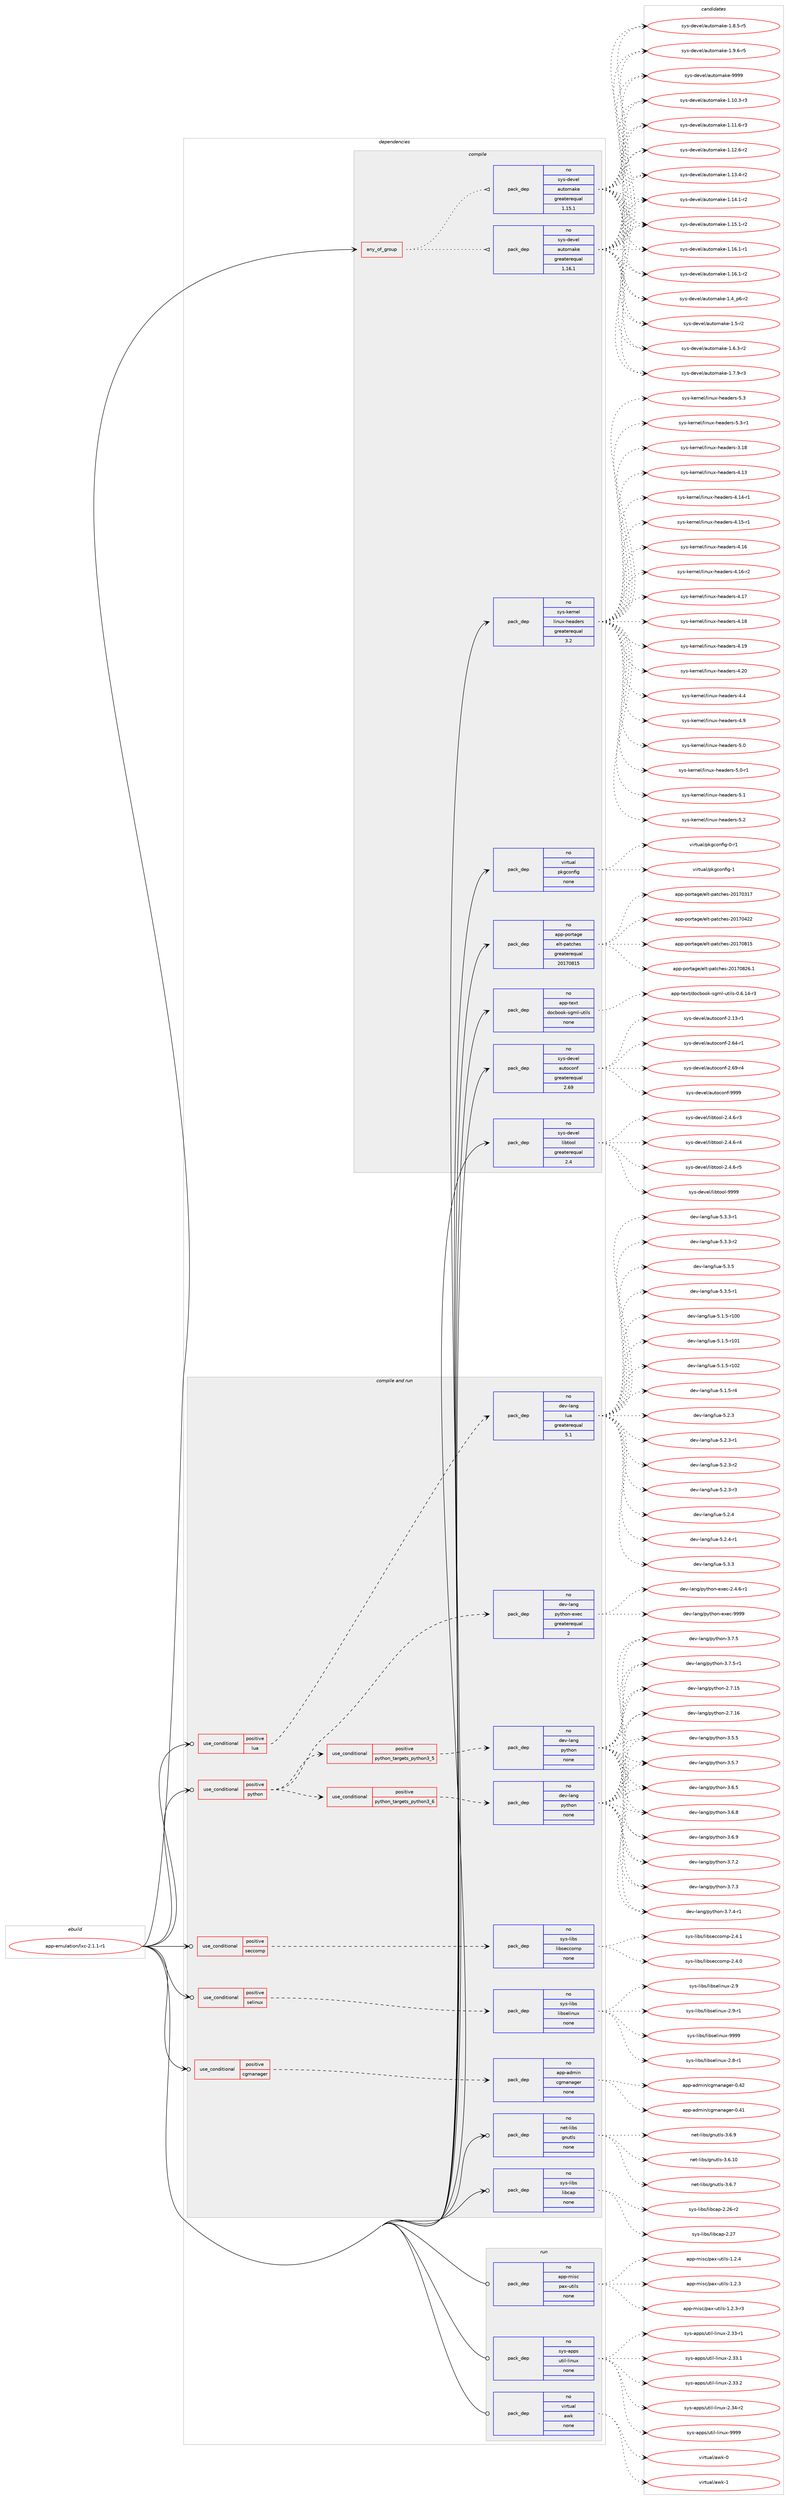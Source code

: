 digraph prolog {

# *************
# Graph options
# *************

newrank=true;
concentrate=true;
compound=true;
graph [rankdir=LR,fontname=Helvetica,fontsize=10,ranksep=1.5];#, ranksep=2.5, nodesep=0.2];
edge  [arrowhead=vee];
node  [fontname=Helvetica,fontsize=10];

# **********
# The ebuild
# **********

subgraph cluster_leftcol {
color=gray;
rank=same;
label=<<i>ebuild</i>>;
id [label="app-emulation/lxc-2.1.1-r1", color=red, width=4, href="../app-emulation/lxc-2.1.1-r1.svg"];
}

# ****************
# The dependencies
# ****************

subgraph cluster_midcol {
color=gray;
label=<<i>dependencies</i>>;
subgraph cluster_compile {
fillcolor="#eeeeee";
style=filled;
label=<<i>compile</i>>;
subgraph any8518 {
dependency487082 [label=<<TABLE BORDER="0" CELLBORDER="1" CELLSPACING="0" CELLPADDING="4"><TR><TD CELLPADDING="10">any_of_group</TD></TR></TABLE>>, shape=none, color=red];subgraph pack362340 {
dependency487083 [label=<<TABLE BORDER="0" CELLBORDER="1" CELLSPACING="0" CELLPADDING="4" WIDTH="220"><TR><TD ROWSPAN="6" CELLPADDING="30">pack_dep</TD></TR><TR><TD WIDTH="110">no</TD></TR><TR><TD>sys-devel</TD></TR><TR><TD>automake</TD></TR><TR><TD>greaterequal</TD></TR><TR><TD>1.16.1</TD></TR></TABLE>>, shape=none, color=blue];
}
dependency487082:e -> dependency487083:w [weight=20,style="dotted",arrowhead="oinv"];
subgraph pack362341 {
dependency487084 [label=<<TABLE BORDER="0" CELLBORDER="1" CELLSPACING="0" CELLPADDING="4" WIDTH="220"><TR><TD ROWSPAN="6" CELLPADDING="30">pack_dep</TD></TR><TR><TD WIDTH="110">no</TD></TR><TR><TD>sys-devel</TD></TR><TR><TD>automake</TD></TR><TR><TD>greaterequal</TD></TR><TR><TD>1.15.1</TD></TR></TABLE>>, shape=none, color=blue];
}
dependency487082:e -> dependency487084:w [weight=20,style="dotted",arrowhead="oinv"];
}
id:e -> dependency487082:w [weight=20,style="solid",arrowhead="vee"];
subgraph pack362342 {
dependency487085 [label=<<TABLE BORDER="0" CELLBORDER="1" CELLSPACING="0" CELLPADDING="4" WIDTH="220"><TR><TD ROWSPAN="6" CELLPADDING="30">pack_dep</TD></TR><TR><TD WIDTH="110">no</TD></TR><TR><TD>app-portage</TD></TR><TR><TD>elt-patches</TD></TR><TR><TD>greaterequal</TD></TR><TR><TD>20170815</TD></TR></TABLE>>, shape=none, color=blue];
}
id:e -> dependency487085:w [weight=20,style="solid",arrowhead="vee"];
subgraph pack362343 {
dependency487086 [label=<<TABLE BORDER="0" CELLBORDER="1" CELLSPACING="0" CELLPADDING="4" WIDTH="220"><TR><TD ROWSPAN="6" CELLPADDING="30">pack_dep</TD></TR><TR><TD WIDTH="110">no</TD></TR><TR><TD>app-text</TD></TR><TR><TD>docbook-sgml-utils</TD></TR><TR><TD>none</TD></TR><TR><TD></TD></TR></TABLE>>, shape=none, color=blue];
}
id:e -> dependency487086:w [weight=20,style="solid",arrowhead="vee"];
subgraph pack362344 {
dependency487087 [label=<<TABLE BORDER="0" CELLBORDER="1" CELLSPACING="0" CELLPADDING="4" WIDTH="220"><TR><TD ROWSPAN="6" CELLPADDING="30">pack_dep</TD></TR><TR><TD WIDTH="110">no</TD></TR><TR><TD>sys-devel</TD></TR><TR><TD>autoconf</TD></TR><TR><TD>greaterequal</TD></TR><TR><TD>2.69</TD></TR></TABLE>>, shape=none, color=blue];
}
id:e -> dependency487087:w [weight=20,style="solid",arrowhead="vee"];
subgraph pack362345 {
dependency487088 [label=<<TABLE BORDER="0" CELLBORDER="1" CELLSPACING="0" CELLPADDING="4" WIDTH="220"><TR><TD ROWSPAN="6" CELLPADDING="30">pack_dep</TD></TR><TR><TD WIDTH="110">no</TD></TR><TR><TD>sys-devel</TD></TR><TR><TD>libtool</TD></TR><TR><TD>greaterequal</TD></TR><TR><TD>2.4</TD></TR></TABLE>>, shape=none, color=blue];
}
id:e -> dependency487088:w [weight=20,style="solid",arrowhead="vee"];
subgraph pack362346 {
dependency487089 [label=<<TABLE BORDER="0" CELLBORDER="1" CELLSPACING="0" CELLPADDING="4" WIDTH="220"><TR><TD ROWSPAN="6" CELLPADDING="30">pack_dep</TD></TR><TR><TD WIDTH="110">no</TD></TR><TR><TD>sys-kernel</TD></TR><TR><TD>linux-headers</TD></TR><TR><TD>greaterequal</TD></TR><TR><TD>3.2</TD></TR></TABLE>>, shape=none, color=blue];
}
id:e -> dependency487089:w [weight=20,style="solid",arrowhead="vee"];
subgraph pack362347 {
dependency487090 [label=<<TABLE BORDER="0" CELLBORDER="1" CELLSPACING="0" CELLPADDING="4" WIDTH="220"><TR><TD ROWSPAN="6" CELLPADDING="30">pack_dep</TD></TR><TR><TD WIDTH="110">no</TD></TR><TR><TD>virtual</TD></TR><TR><TD>pkgconfig</TD></TR><TR><TD>none</TD></TR><TR><TD></TD></TR></TABLE>>, shape=none, color=blue];
}
id:e -> dependency487090:w [weight=20,style="solid",arrowhead="vee"];
}
subgraph cluster_compileandrun {
fillcolor="#eeeeee";
style=filled;
label=<<i>compile and run</i>>;
subgraph cond115916 {
dependency487091 [label=<<TABLE BORDER="0" CELLBORDER="1" CELLSPACING="0" CELLPADDING="4"><TR><TD ROWSPAN="3" CELLPADDING="10">use_conditional</TD></TR><TR><TD>positive</TD></TR><TR><TD>cgmanager</TD></TR></TABLE>>, shape=none, color=red];
subgraph pack362348 {
dependency487092 [label=<<TABLE BORDER="0" CELLBORDER="1" CELLSPACING="0" CELLPADDING="4" WIDTH="220"><TR><TD ROWSPAN="6" CELLPADDING="30">pack_dep</TD></TR><TR><TD WIDTH="110">no</TD></TR><TR><TD>app-admin</TD></TR><TR><TD>cgmanager</TD></TR><TR><TD>none</TD></TR><TR><TD></TD></TR></TABLE>>, shape=none, color=blue];
}
dependency487091:e -> dependency487092:w [weight=20,style="dashed",arrowhead="vee"];
}
id:e -> dependency487091:w [weight=20,style="solid",arrowhead="odotvee"];
subgraph cond115917 {
dependency487093 [label=<<TABLE BORDER="0" CELLBORDER="1" CELLSPACING="0" CELLPADDING="4"><TR><TD ROWSPAN="3" CELLPADDING="10">use_conditional</TD></TR><TR><TD>positive</TD></TR><TR><TD>lua</TD></TR></TABLE>>, shape=none, color=red];
subgraph pack362349 {
dependency487094 [label=<<TABLE BORDER="0" CELLBORDER="1" CELLSPACING="0" CELLPADDING="4" WIDTH="220"><TR><TD ROWSPAN="6" CELLPADDING="30">pack_dep</TD></TR><TR><TD WIDTH="110">no</TD></TR><TR><TD>dev-lang</TD></TR><TR><TD>lua</TD></TR><TR><TD>greaterequal</TD></TR><TR><TD>5.1</TD></TR></TABLE>>, shape=none, color=blue];
}
dependency487093:e -> dependency487094:w [weight=20,style="dashed",arrowhead="vee"];
}
id:e -> dependency487093:w [weight=20,style="solid",arrowhead="odotvee"];
subgraph cond115918 {
dependency487095 [label=<<TABLE BORDER="0" CELLBORDER="1" CELLSPACING="0" CELLPADDING="4"><TR><TD ROWSPAN="3" CELLPADDING="10">use_conditional</TD></TR><TR><TD>positive</TD></TR><TR><TD>python</TD></TR></TABLE>>, shape=none, color=red];
subgraph cond115919 {
dependency487096 [label=<<TABLE BORDER="0" CELLBORDER="1" CELLSPACING="0" CELLPADDING="4"><TR><TD ROWSPAN="3" CELLPADDING="10">use_conditional</TD></TR><TR><TD>positive</TD></TR><TR><TD>python_targets_python3_5</TD></TR></TABLE>>, shape=none, color=red];
subgraph pack362350 {
dependency487097 [label=<<TABLE BORDER="0" CELLBORDER="1" CELLSPACING="0" CELLPADDING="4" WIDTH="220"><TR><TD ROWSPAN="6" CELLPADDING="30">pack_dep</TD></TR><TR><TD WIDTH="110">no</TD></TR><TR><TD>dev-lang</TD></TR><TR><TD>python</TD></TR><TR><TD>none</TD></TR><TR><TD></TD></TR></TABLE>>, shape=none, color=blue];
}
dependency487096:e -> dependency487097:w [weight=20,style="dashed",arrowhead="vee"];
}
dependency487095:e -> dependency487096:w [weight=20,style="dashed",arrowhead="vee"];
subgraph cond115920 {
dependency487098 [label=<<TABLE BORDER="0" CELLBORDER="1" CELLSPACING="0" CELLPADDING="4"><TR><TD ROWSPAN="3" CELLPADDING="10">use_conditional</TD></TR><TR><TD>positive</TD></TR><TR><TD>python_targets_python3_6</TD></TR></TABLE>>, shape=none, color=red];
subgraph pack362351 {
dependency487099 [label=<<TABLE BORDER="0" CELLBORDER="1" CELLSPACING="0" CELLPADDING="4" WIDTH="220"><TR><TD ROWSPAN="6" CELLPADDING="30">pack_dep</TD></TR><TR><TD WIDTH="110">no</TD></TR><TR><TD>dev-lang</TD></TR><TR><TD>python</TD></TR><TR><TD>none</TD></TR><TR><TD></TD></TR></TABLE>>, shape=none, color=blue];
}
dependency487098:e -> dependency487099:w [weight=20,style="dashed",arrowhead="vee"];
}
dependency487095:e -> dependency487098:w [weight=20,style="dashed",arrowhead="vee"];
subgraph pack362352 {
dependency487100 [label=<<TABLE BORDER="0" CELLBORDER="1" CELLSPACING="0" CELLPADDING="4" WIDTH="220"><TR><TD ROWSPAN="6" CELLPADDING="30">pack_dep</TD></TR><TR><TD WIDTH="110">no</TD></TR><TR><TD>dev-lang</TD></TR><TR><TD>python-exec</TD></TR><TR><TD>greaterequal</TD></TR><TR><TD>2</TD></TR></TABLE>>, shape=none, color=blue];
}
dependency487095:e -> dependency487100:w [weight=20,style="dashed",arrowhead="vee"];
}
id:e -> dependency487095:w [weight=20,style="solid",arrowhead="odotvee"];
subgraph cond115921 {
dependency487101 [label=<<TABLE BORDER="0" CELLBORDER="1" CELLSPACING="0" CELLPADDING="4"><TR><TD ROWSPAN="3" CELLPADDING="10">use_conditional</TD></TR><TR><TD>positive</TD></TR><TR><TD>seccomp</TD></TR></TABLE>>, shape=none, color=red];
subgraph pack362353 {
dependency487102 [label=<<TABLE BORDER="0" CELLBORDER="1" CELLSPACING="0" CELLPADDING="4" WIDTH="220"><TR><TD ROWSPAN="6" CELLPADDING="30">pack_dep</TD></TR><TR><TD WIDTH="110">no</TD></TR><TR><TD>sys-libs</TD></TR><TR><TD>libseccomp</TD></TR><TR><TD>none</TD></TR><TR><TD></TD></TR></TABLE>>, shape=none, color=blue];
}
dependency487101:e -> dependency487102:w [weight=20,style="dashed",arrowhead="vee"];
}
id:e -> dependency487101:w [weight=20,style="solid",arrowhead="odotvee"];
subgraph cond115922 {
dependency487103 [label=<<TABLE BORDER="0" CELLBORDER="1" CELLSPACING="0" CELLPADDING="4"><TR><TD ROWSPAN="3" CELLPADDING="10">use_conditional</TD></TR><TR><TD>positive</TD></TR><TR><TD>selinux</TD></TR></TABLE>>, shape=none, color=red];
subgraph pack362354 {
dependency487104 [label=<<TABLE BORDER="0" CELLBORDER="1" CELLSPACING="0" CELLPADDING="4" WIDTH="220"><TR><TD ROWSPAN="6" CELLPADDING="30">pack_dep</TD></TR><TR><TD WIDTH="110">no</TD></TR><TR><TD>sys-libs</TD></TR><TR><TD>libselinux</TD></TR><TR><TD>none</TD></TR><TR><TD></TD></TR></TABLE>>, shape=none, color=blue];
}
dependency487103:e -> dependency487104:w [weight=20,style="dashed",arrowhead="vee"];
}
id:e -> dependency487103:w [weight=20,style="solid",arrowhead="odotvee"];
subgraph pack362355 {
dependency487105 [label=<<TABLE BORDER="0" CELLBORDER="1" CELLSPACING="0" CELLPADDING="4" WIDTH="220"><TR><TD ROWSPAN="6" CELLPADDING="30">pack_dep</TD></TR><TR><TD WIDTH="110">no</TD></TR><TR><TD>net-libs</TD></TR><TR><TD>gnutls</TD></TR><TR><TD>none</TD></TR><TR><TD></TD></TR></TABLE>>, shape=none, color=blue];
}
id:e -> dependency487105:w [weight=20,style="solid",arrowhead="odotvee"];
subgraph pack362356 {
dependency487106 [label=<<TABLE BORDER="0" CELLBORDER="1" CELLSPACING="0" CELLPADDING="4" WIDTH="220"><TR><TD ROWSPAN="6" CELLPADDING="30">pack_dep</TD></TR><TR><TD WIDTH="110">no</TD></TR><TR><TD>sys-libs</TD></TR><TR><TD>libcap</TD></TR><TR><TD>none</TD></TR><TR><TD></TD></TR></TABLE>>, shape=none, color=blue];
}
id:e -> dependency487106:w [weight=20,style="solid",arrowhead="odotvee"];
}
subgraph cluster_run {
fillcolor="#eeeeee";
style=filled;
label=<<i>run</i>>;
subgraph pack362357 {
dependency487107 [label=<<TABLE BORDER="0" CELLBORDER="1" CELLSPACING="0" CELLPADDING="4" WIDTH="220"><TR><TD ROWSPAN="6" CELLPADDING="30">pack_dep</TD></TR><TR><TD WIDTH="110">no</TD></TR><TR><TD>app-misc</TD></TR><TR><TD>pax-utils</TD></TR><TR><TD>none</TD></TR><TR><TD></TD></TR></TABLE>>, shape=none, color=blue];
}
id:e -> dependency487107:w [weight=20,style="solid",arrowhead="odot"];
subgraph pack362358 {
dependency487108 [label=<<TABLE BORDER="0" CELLBORDER="1" CELLSPACING="0" CELLPADDING="4" WIDTH="220"><TR><TD ROWSPAN="6" CELLPADDING="30">pack_dep</TD></TR><TR><TD WIDTH="110">no</TD></TR><TR><TD>sys-apps</TD></TR><TR><TD>util-linux</TD></TR><TR><TD>none</TD></TR><TR><TD></TD></TR></TABLE>>, shape=none, color=blue];
}
id:e -> dependency487108:w [weight=20,style="solid",arrowhead="odot"];
subgraph pack362359 {
dependency487109 [label=<<TABLE BORDER="0" CELLBORDER="1" CELLSPACING="0" CELLPADDING="4" WIDTH="220"><TR><TD ROWSPAN="6" CELLPADDING="30">pack_dep</TD></TR><TR><TD WIDTH="110">no</TD></TR><TR><TD>virtual</TD></TR><TR><TD>awk</TD></TR><TR><TD>none</TD></TR><TR><TD></TD></TR></TABLE>>, shape=none, color=blue];
}
id:e -> dependency487109:w [weight=20,style="solid",arrowhead="odot"];
}
}

# **************
# The candidates
# **************

subgraph cluster_choices {
rank=same;
color=gray;
label=<<i>candidates</i>>;

subgraph choice362340 {
color=black;
nodesep=1;
choice11512111545100101118101108479711711611110997107101454946494846514511451 [label="sys-devel/automake-1.10.3-r3", color=red, width=4,href="../sys-devel/automake-1.10.3-r3.svg"];
choice11512111545100101118101108479711711611110997107101454946494946544511451 [label="sys-devel/automake-1.11.6-r3", color=red, width=4,href="../sys-devel/automake-1.11.6-r3.svg"];
choice11512111545100101118101108479711711611110997107101454946495046544511450 [label="sys-devel/automake-1.12.6-r2", color=red, width=4,href="../sys-devel/automake-1.12.6-r2.svg"];
choice11512111545100101118101108479711711611110997107101454946495146524511450 [label="sys-devel/automake-1.13.4-r2", color=red, width=4,href="../sys-devel/automake-1.13.4-r2.svg"];
choice11512111545100101118101108479711711611110997107101454946495246494511450 [label="sys-devel/automake-1.14.1-r2", color=red, width=4,href="../sys-devel/automake-1.14.1-r2.svg"];
choice11512111545100101118101108479711711611110997107101454946495346494511450 [label="sys-devel/automake-1.15.1-r2", color=red, width=4,href="../sys-devel/automake-1.15.1-r2.svg"];
choice11512111545100101118101108479711711611110997107101454946495446494511449 [label="sys-devel/automake-1.16.1-r1", color=red, width=4,href="../sys-devel/automake-1.16.1-r1.svg"];
choice11512111545100101118101108479711711611110997107101454946495446494511450 [label="sys-devel/automake-1.16.1-r2", color=red, width=4,href="../sys-devel/automake-1.16.1-r2.svg"];
choice115121115451001011181011084797117116111109971071014549465295112544511450 [label="sys-devel/automake-1.4_p6-r2", color=red, width=4,href="../sys-devel/automake-1.4_p6-r2.svg"];
choice11512111545100101118101108479711711611110997107101454946534511450 [label="sys-devel/automake-1.5-r2", color=red, width=4,href="../sys-devel/automake-1.5-r2.svg"];
choice115121115451001011181011084797117116111109971071014549465446514511450 [label="sys-devel/automake-1.6.3-r2", color=red, width=4,href="../sys-devel/automake-1.6.3-r2.svg"];
choice115121115451001011181011084797117116111109971071014549465546574511451 [label="sys-devel/automake-1.7.9-r3", color=red, width=4,href="../sys-devel/automake-1.7.9-r3.svg"];
choice115121115451001011181011084797117116111109971071014549465646534511453 [label="sys-devel/automake-1.8.5-r5", color=red, width=4,href="../sys-devel/automake-1.8.5-r5.svg"];
choice115121115451001011181011084797117116111109971071014549465746544511453 [label="sys-devel/automake-1.9.6-r5", color=red, width=4,href="../sys-devel/automake-1.9.6-r5.svg"];
choice115121115451001011181011084797117116111109971071014557575757 [label="sys-devel/automake-9999", color=red, width=4,href="../sys-devel/automake-9999.svg"];
dependency487083:e -> choice11512111545100101118101108479711711611110997107101454946494846514511451:w [style=dotted,weight="100"];
dependency487083:e -> choice11512111545100101118101108479711711611110997107101454946494946544511451:w [style=dotted,weight="100"];
dependency487083:e -> choice11512111545100101118101108479711711611110997107101454946495046544511450:w [style=dotted,weight="100"];
dependency487083:e -> choice11512111545100101118101108479711711611110997107101454946495146524511450:w [style=dotted,weight="100"];
dependency487083:e -> choice11512111545100101118101108479711711611110997107101454946495246494511450:w [style=dotted,weight="100"];
dependency487083:e -> choice11512111545100101118101108479711711611110997107101454946495346494511450:w [style=dotted,weight="100"];
dependency487083:e -> choice11512111545100101118101108479711711611110997107101454946495446494511449:w [style=dotted,weight="100"];
dependency487083:e -> choice11512111545100101118101108479711711611110997107101454946495446494511450:w [style=dotted,weight="100"];
dependency487083:e -> choice115121115451001011181011084797117116111109971071014549465295112544511450:w [style=dotted,weight="100"];
dependency487083:e -> choice11512111545100101118101108479711711611110997107101454946534511450:w [style=dotted,weight="100"];
dependency487083:e -> choice115121115451001011181011084797117116111109971071014549465446514511450:w [style=dotted,weight="100"];
dependency487083:e -> choice115121115451001011181011084797117116111109971071014549465546574511451:w [style=dotted,weight="100"];
dependency487083:e -> choice115121115451001011181011084797117116111109971071014549465646534511453:w [style=dotted,weight="100"];
dependency487083:e -> choice115121115451001011181011084797117116111109971071014549465746544511453:w [style=dotted,weight="100"];
dependency487083:e -> choice115121115451001011181011084797117116111109971071014557575757:w [style=dotted,weight="100"];
}
subgraph choice362341 {
color=black;
nodesep=1;
choice11512111545100101118101108479711711611110997107101454946494846514511451 [label="sys-devel/automake-1.10.3-r3", color=red, width=4,href="../sys-devel/automake-1.10.3-r3.svg"];
choice11512111545100101118101108479711711611110997107101454946494946544511451 [label="sys-devel/automake-1.11.6-r3", color=red, width=4,href="../sys-devel/automake-1.11.6-r3.svg"];
choice11512111545100101118101108479711711611110997107101454946495046544511450 [label="sys-devel/automake-1.12.6-r2", color=red, width=4,href="../sys-devel/automake-1.12.6-r2.svg"];
choice11512111545100101118101108479711711611110997107101454946495146524511450 [label="sys-devel/automake-1.13.4-r2", color=red, width=4,href="../sys-devel/automake-1.13.4-r2.svg"];
choice11512111545100101118101108479711711611110997107101454946495246494511450 [label="sys-devel/automake-1.14.1-r2", color=red, width=4,href="../sys-devel/automake-1.14.1-r2.svg"];
choice11512111545100101118101108479711711611110997107101454946495346494511450 [label="sys-devel/automake-1.15.1-r2", color=red, width=4,href="../sys-devel/automake-1.15.1-r2.svg"];
choice11512111545100101118101108479711711611110997107101454946495446494511449 [label="sys-devel/automake-1.16.1-r1", color=red, width=4,href="../sys-devel/automake-1.16.1-r1.svg"];
choice11512111545100101118101108479711711611110997107101454946495446494511450 [label="sys-devel/automake-1.16.1-r2", color=red, width=4,href="../sys-devel/automake-1.16.1-r2.svg"];
choice115121115451001011181011084797117116111109971071014549465295112544511450 [label="sys-devel/automake-1.4_p6-r2", color=red, width=4,href="../sys-devel/automake-1.4_p6-r2.svg"];
choice11512111545100101118101108479711711611110997107101454946534511450 [label="sys-devel/automake-1.5-r2", color=red, width=4,href="../sys-devel/automake-1.5-r2.svg"];
choice115121115451001011181011084797117116111109971071014549465446514511450 [label="sys-devel/automake-1.6.3-r2", color=red, width=4,href="../sys-devel/automake-1.6.3-r2.svg"];
choice115121115451001011181011084797117116111109971071014549465546574511451 [label="sys-devel/automake-1.7.9-r3", color=red, width=4,href="../sys-devel/automake-1.7.9-r3.svg"];
choice115121115451001011181011084797117116111109971071014549465646534511453 [label="sys-devel/automake-1.8.5-r5", color=red, width=4,href="../sys-devel/automake-1.8.5-r5.svg"];
choice115121115451001011181011084797117116111109971071014549465746544511453 [label="sys-devel/automake-1.9.6-r5", color=red, width=4,href="../sys-devel/automake-1.9.6-r5.svg"];
choice115121115451001011181011084797117116111109971071014557575757 [label="sys-devel/automake-9999", color=red, width=4,href="../sys-devel/automake-9999.svg"];
dependency487084:e -> choice11512111545100101118101108479711711611110997107101454946494846514511451:w [style=dotted,weight="100"];
dependency487084:e -> choice11512111545100101118101108479711711611110997107101454946494946544511451:w [style=dotted,weight="100"];
dependency487084:e -> choice11512111545100101118101108479711711611110997107101454946495046544511450:w [style=dotted,weight="100"];
dependency487084:e -> choice11512111545100101118101108479711711611110997107101454946495146524511450:w [style=dotted,weight="100"];
dependency487084:e -> choice11512111545100101118101108479711711611110997107101454946495246494511450:w [style=dotted,weight="100"];
dependency487084:e -> choice11512111545100101118101108479711711611110997107101454946495346494511450:w [style=dotted,weight="100"];
dependency487084:e -> choice11512111545100101118101108479711711611110997107101454946495446494511449:w [style=dotted,weight="100"];
dependency487084:e -> choice11512111545100101118101108479711711611110997107101454946495446494511450:w [style=dotted,weight="100"];
dependency487084:e -> choice115121115451001011181011084797117116111109971071014549465295112544511450:w [style=dotted,weight="100"];
dependency487084:e -> choice11512111545100101118101108479711711611110997107101454946534511450:w [style=dotted,weight="100"];
dependency487084:e -> choice115121115451001011181011084797117116111109971071014549465446514511450:w [style=dotted,weight="100"];
dependency487084:e -> choice115121115451001011181011084797117116111109971071014549465546574511451:w [style=dotted,weight="100"];
dependency487084:e -> choice115121115451001011181011084797117116111109971071014549465646534511453:w [style=dotted,weight="100"];
dependency487084:e -> choice115121115451001011181011084797117116111109971071014549465746544511453:w [style=dotted,weight="100"];
dependency487084:e -> choice115121115451001011181011084797117116111109971071014557575757:w [style=dotted,weight="100"];
}
subgraph choice362342 {
color=black;
nodesep=1;
choice97112112451121111141169710310147101108116451129711699104101115455048495548514955 [label="app-portage/elt-patches-20170317", color=red, width=4,href="../app-portage/elt-patches-20170317.svg"];
choice97112112451121111141169710310147101108116451129711699104101115455048495548525050 [label="app-portage/elt-patches-20170422", color=red, width=4,href="../app-portage/elt-patches-20170422.svg"];
choice97112112451121111141169710310147101108116451129711699104101115455048495548564953 [label="app-portage/elt-patches-20170815", color=red, width=4,href="../app-portage/elt-patches-20170815.svg"];
choice971121124511211111411697103101471011081164511297116991041011154550484955485650544649 [label="app-portage/elt-patches-20170826.1", color=red, width=4,href="../app-portage/elt-patches-20170826.1.svg"];
dependency487085:e -> choice97112112451121111141169710310147101108116451129711699104101115455048495548514955:w [style=dotted,weight="100"];
dependency487085:e -> choice97112112451121111141169710310147101108116451129711699104101115455048495548525050:w [style=dotted,weight="100"];
dependency487085:e -> choice97112112451121111141169710310147101108116451129711699104101115455048495548564953:w [style=dotted,weight="100"];
dependency487085:e -> choice971121124511211111411697103101471011081164511297116991041011154550484955485650544649:w [style=dotted,weight="100"];
}
subgraph choice362343 {
color=black;
nodesep=1;
choice97112112451161011201164710011199981111111074511510310910845117116105108115454846544649524511451 [label="app-text/docbook-sgml-utils-0.6.14-r3", color=red, width=4,href="../app-text/docbook-sgml-utils-0.6.14-r3.svg"];
dependency487086:e -> choice97112112451161011201164710011199981111111074511510310910845117116105108115454846544649524511451:w [style=dotted,weight="100"];
}
subgraph choice362344 {
color=black;
nodesep=1;
choice1151211154510010111810110847971171161119911111010245504649514511449 [label="sys-devel/autoconf-2.13-r1", color=red, width=4,href="../sys-devel/autoconf-2.13-r1.svg"];
choice1151211154510010111810110847971171161119911111010245504654524511449 [label="sys-devel/autoconf-2.64-r1", color=red, width=4,href="../sys-devel/autoconf-2.64-r1.svg"];
choice1151211154510010111810110847971171161119911111010245504654574511452 [label="sys-devel/autoconf-2.69-r4", color=red, width=4,href="../sys-devel/autoconf-2.69-r4.svg"];
choice115121115451001011181011084797117116111991111101024557575757 [label="sys-devel/autoconf-9999", color=red, width=4,href="../sys-devel/autoconf-9999.svg"];
dependency487087:e -> choice1151211154510010111810110847971171161119911111010245504649514511449:w [style=dotted,weight="100"];
dependency487087:e -> choice1151211154510010111810110847971171161119911111010245504654524511449:w [style=dotted,weight="100"];
dependency487087:e -> choice1151211154510010111810110847971171161119911111010245504654574511452:w [style=dotted,weight="100"];
dependency487087:e -> choice115121115451001011181011084797117116111991111101024557575757:w [style=dotted,weight="100"];
}
subgraph choice362345 {
color=black;
nodesep=1;
choice1151211154510010111810110847108105981161111111084550465246544511451 [label="sys-devel/libtool-2.4.6-r3", color=red, width=4,href="../sys-devel/libtool-2.4.6-r3.svg"];
choice1151211154510010111810110847108105981161111111084550465246544511452 [label="sys-devel/libtool-2.4.6-r4", color=red, width=4,href="../sys-devel/libtool-2.4.6-r4.svg"];
choice1151211154510010111810110847108105981161111111084550465246544511453 [label="sys-devel/libtool-2.4.6-r5", color=red, width=4,href="../sys-devel/libtool-2.4.6-r5.svg"];
choice1151211154510010111810110847108105981161111111084557575757 [label="sys-devel/libtool-9999", color=red, width=4,href="../sys-devel/libtool-9999.svg"];
dependency487088:e -> choice1151211154510010111810110847108105981161111111084550465246544511451:w [style=dotted,weight="100"];
dependency487088:e -> choice1151211154510010111810110847108105981161111111084550465246544511452:w [style=dotted,weight="100"];
dependency487088:e -> choice1151211154510010111810110847108105981161111111084550465246544511453:w [style=dotted,weight="100"];
dependency487088:e -> choice1151211154510010111810110847108105981161111111084557575757:w [style=dotted,weight="100"];
}
subgraph choice362346 {
color=black;
nodesep=1;
choice115121115451071011141101011084710810511011712045104101971001011141154551464956 [label="sys-kernel/linux-headers-3.18", color=red, width=4,href="../sys-kernel/linux-headers-3.18.svg"];
choice115121115451071011141101011084710810511011712045104101971001011141154552464951 [label="sys-kernel/linux-headers-4.13", color=red, width=4,href="../sys-kernel/linux-headers-4.13.svg"];
choice1151211154510710111411010110847108105110117120451041019710010111411545524649524511449 [label="sys-kernel/linux-headers-4.14-r1", color=red, width=4,href="../sys-kernel/linux-headers-4.14-r1.svg"];
choice1151211154510710111411010110847108105110117120451041019710010111411545524649534511449 [label="sys-kernel/linux-headers-4.15-r1", color=red, width=4,href="../sys-kernel/linux-headers-4.15-r1.svg"];
choice115121115451071011141101011084710810511011712045104101971001011141154552464954 [label="sys-kernel/linux-headers-4.16", color=red, width=4,href="../sys-kernel/linux-headers-4.16.svg"];
choice1151211154510710111411010110847108105110117120451041019710010111411545524649544511450 [label="sys-kernel/linux-headers-4.16-r2", color=red, width=4,href="../sys-kernel/linux-headers-4.16-r2.svg"];
choice115121115451071011141101011084710810511011712045104101971001011141154552464955 [label="sys-kernel/linux-headers-4.17", color=red, width=4,href="../sys-kernel/linux-headers-4.17.svg"];
choice115121115451071011141101011084710810511011712045104101971001011141154552464956 [label="sys-kernel/linux-headers-4.18", color=red, width=4,href="../sys-kernel/linux-headers-4.18.svg"];
choice115121115451071011141101011084710810511011712045104101971001011141154552464957 [label="sys-kernel/linux-headers-4.19", color=red, width=4,href="../sys-kernel/linux-headers-4.19.svg"];
choice115121115451071011141101011084710810511011712045104101971001011141154552465048 [label="sys-kernel/linux-headers-4.20", color=red, width=4,href="../sys-kernel/linux-headers-4.20.svg"];
choice1151211154510710111411010110847108105110117120451041019710010111411545524652 [label="sys-kernel/linux-headers-4.4", color=red, width=4,href="../sys-kernel/linux-headers-4.4.svg"];
choice1151211154510710111411010110847108105110117120451041019710010111411545524657 [label="sys-kernel/linux-headers-4.9", color=red, width=4,href="../sys-kernel/linux-headers-4.9.svg"];
choice1151211154510710111411010110847108105110117120451041019710010111411545534648 [label="sys-kernel/linux-headers-5.0", color=red, width=4,href="../sys-kernel/linux-headers-5.0.svg"];
choice11512111545107101114110101108471081051101171204510410197100101114115455346484511449 [label="sys-kernel/linux-headers-5.0-r1", color=red, width=4,href="../sys-kernel/linux-headers-5.0-r1.svg"];
choice1151211154510710111411010110847108105110117120451041019710010111411545534649 [label="sys-kernel/linux-headers-5.1", color=red, width=4,href="../sys-kernel/linux-headers-5.1.svg"];
choice1151211154510710111411010110847108105110117120451041019710010111411545534650 [label="sys-kernel/linux-headers-5.2", color=red, width=4,href="../sys-kernel/linux-headers-5.2.svg"];
choice1151211154510710111411010110847108105110117120451041019710010111411545534651 [label="sys-kernel/linux-headers-5.3", color=red, width=4,href="../sys-kernel/linux-headers-5.3.svg"];
choice11512111545107101114110101108471081051101171204510410197100101114115455346514511449 [label="sys-kernel/linux-headers-5.3-r1", color=red, width=4,href="../sys-kernel/linux-headers-5.3-r1.svg"];
dependency487089:e -> choice115121115451071011141101011084710810511011712045104101971001011141154551464956:w [style=dotted,weight="100"];
dependency487089:e -> choice115121115451071011141101011084710810511011712045104101971001011141154552464951:w [style=dotted,weight="100"];
dependency487089:e -> choice1151211154510710111411010110847108105110117120451041019710010111411545524649524511449:w [style=dotted,weight="100"];
dependency487089:e -> choice1151211154510710111411010110847108105110117120451041019710010111411545524649534511449:w [style=dotted,weight="100"];
dependency487089:e -> choice115121115451071011141101011084710810511011712045104101971001011141154552464954:w [style=dotted,weight="100"];
dependency487089:e -> choice1151211154510710111411010110847108105110117120451041019710010111411545524649544511450:w [style=dotted,weight="100"];
dependency487089:e -> choice115121115451071011141101011084710810511011712045104101971001011141154552464955:w [style=dotted,weight="100"];
dependency487089:e -> choice115121115451071011141101011084710810511011712045104101971001011141154552464956:w [style=dotted,weight="100"];
dependency487089:e -> choice115121115451071011141101011084710810511011712045104101971001011141154552464957:w [style=dotted,weight="100"];
dependency487089:e -> choice115121115451071011141101011084710810511011712045104101971001011141154552465048:w [style=dotted,weight="100"];
dependency487089:e -> choice1151211154510710111411010110847108105110117120451041019710010111411545524652:w [style=dotted,weight="100"];
dependency487089:e -> choice1151211154510710111411010110847108105110117120451041019710010111411545524657:w [style=dotted,weight="100"];
dependency487089:e -> choice1151211154510710111411010110847108105110117120451041019710010111411545534648:w [style=dotted,weight="100"];
dependency487089:e -> choice11512111545107101114110101108471081051101171204510410197100101114115455346484511449:w [style=dotted,weight="100"];
dependency487089:e -> choice1151211154510710111411010110847108105110117120451041019710010111411545534649:w [style=dotted,weight="100"];
dependency487089:e -> choice1151211154510710111411010110847108105110117120451041019710010111411545534650:w [style=dotted,weight="100"];
dependency487089:e -> choice1151211154510710111411010110847108105110117120451041019710010111411545534651:w [style=dotted,weight="100"];
dependency487089:e -> choice11512111545107101114110101108471081051101171204510410197100101114115455346514511449:w [style=dotted,weight="100"];
}
subgraph choice362347 {
color=black;
nodesep=1;
choice11810511411611797108471121071039911111010210510345484511449 [label="virtual/pkgconfig-0-r1", color=red, width=4,href="../virtual/pkgconfig-0-r1.svg"];
choice1181051141161179710847112107103991111101021051034549 [label="virtual/pkgconfig-1", color=red, width=4,href="../virtual/pkgconfig-1.svg"];
dependency487090:e -> choice11810511411611797108471121071039911111010210510345484511449:w [style=dotted,weight="100"];
dependency487090:e -> choice1181051141161179710847112107103991111101021051034549:w [style=dotted,weight="100"];
}
subgraph choice362348 {
color=black;
nodesep=1;
choice971121124597100109105110479910310997110971031011144548465249 [label="app-admin/cgmanager-0.41", color=red, width=4,href="../app-admin/cgmanager-0.41.svg"];
choice971121124597100109105110479910310997110971031011144548465250 [label="app-admin/cgmanager-0.42", color=red, width=4,href="../app-admin/cgmanager-0.42.svg"];
dependency487092:e -> choice971121124597100109105110479910310997110971031011144548465249:w [style=dotted,weight="100"];
dependency487092:e -> choice971121124597100109105110479910310997110971031011144548465250:w [style=dotted,weight="100"];
}
subgraph choice362349 {
color=black;
nodesep=1;
choice1001011184510897110103471081179745534649465345114494848 [label="dev-lang/lua-5.1.5-r100", color=red, width=4,href="../dev-lang/lua-5.1.5-r100.svg"];
choice1001011184510897110103471081179745534649465345114494849 [label="dev-lang/lua-5.1.5-r101", color=red, width=4,href="../dev-lang/lua-5.1.5-r101.svg"];
choice1001011184510897110103471081179745534649465345114494850 [label="dev-lang/lua-5.1.5-r102", color=red, width=4,href="../dev-lang/lua-5.1.5-r102.svg"];
choice100101118451089711010347108117974553464946534511452 [label="dev-lang/lua-5.1.5-r4", color=red, width=4,href="../dev-lang/lua-5.1.5-r4.svg"];
choice10010111845108971101034710811797455346504651 [label="dev-lang/lua-5.2.3", color=red, width=4,href="../dev-lang/lua-5.2.3.svg"];
choice100101118451089711010347108117974553465046514511449 [label="dev-lang/lua-5.2.3-r1", color=red, width=4,href="../dev-lang/lua-5.2.3-r1.svg"];
choice100101118451089711010347108117974553465046514511450 [label="dev-lang/lua-5.2.3-r2", color=red, width=4,href="../dev-lang/lua-5.2.3-r2.svg"];
choice100101118451089711010347108117974553465046514511451 [label="dev-lang/lua-5.2.3-r3", color=red, width=4,href="../dev-lang/lua-5.2.3-r3.svg"];
choice10010111845108971101034710811797455346504652 [label="dev-lang/lua-5.2.4", color=red, width=4,href="../dev-lang/lua-5.2.4.svg"];
choice100101118451089711010347108117974553465046524511449 [label="dev-lang/lua-5.2.4-r1", color=red, width=4,href="../dev-lang/lua-5.2.4-r1.svg"];
choice10010111845108971101034710811797455346514651 [label="dev-lang/lua-5.3.3", color=red, width=4,href="../dev-lang/lua-5.3.3.svg"];
choice100101118451089711010347108117974553465146514511449 [label="dev-lang/lua-5.3.3-r1", color=red, width=4,href="../dev-lang/lua-5.3.3-r1.svg"];
choice100101118451089711010347108117974553465146514511450 [label="dev-lang/lua-5.3.3-r2", color=red, width=4,href="../dev-lang/lua-5.3.3-r2.svg"];
choice10010111845108971101034710811797455346514653 [label="dev-lang/lua-5.3.5", color=red, width=4,href="../dev-lang/lua-5.3.5.svg"];
choice100101118451089711010347108117974553465146534511449 [label="dev-lang/lua-5.3.5-r1", color=red, width=4,href="../dev-lang/lua-5.3.5-r1.svg"];
dependency487094:e -> choice1001011184510897110103471081179745534649465345114494848:w [style=dotted,weight="100"];
dependency487094:e -> choice1001011184510897110103471081179745534649465345114494849:w [style=dotted,weight="100"];
dependency487094:e -> choice1001011184510897110103471081179745534649465345114494850:w [style=dotted,weight="100"];
dependency487094:e -> choice100101118451089711010347108117974553464946534511452:w [style=dotted,weight="100"];
dependency487094:e -> choice10010111845108971101034710811797455346504651:w [style=dotted,weight="100"];
dependency487094:e -> choice100101118451089711010347108117974553465046514511449:w [style=dotted,weight="100"];
dependency487094:e -> choice100101118451089711010347108117974553465046514511450:w [style=dotted,weight="100"];
dependency487094:e -> choice100101118451089711010347108117974553465046514511451:w [style=dotted,weight="100"];
dependency487094:e -> choice10010111845108971101034710811797455346504652:w [style=dotted,weight="100"];
dependency487094:e -> choice100101118451089711010347108117974553465046524511449:w [style=dotted,weight="100"];
dependency487094:e -> choice10010111845108971101034710811797455346514651:w [style=dotted,weight="100"];
dependency487094:e -> choice100101118451089711010347108117974553465146514511449:w [style=dotted,weight="100"];
dependency487094:e -> choice100101118451089711010347108117974553465146514511450:w [style=dotted,weight="100"];
dependency487094:e -> choice10010111845108971101034710811797455346514653:w [style=dotted,weight="100"];
dependency487094:e -> choice100101118451089711010347108117974553465146534511449:w [style=dotted,weight="100"];
}
subgraph choice362350 {
color=black;
nodesep=1;
choice10010111845108971101034711212111610411111045504655464953 [label="dev-lang/python-2.7.15", color=red, width=4,href="../dev-lang/python-2.7.15.svg"];
choice10010111845108971101034711212111610411111045504655464954 [label="dev-lang/python-2.7.16", color=red, width=4,href="../dev-lang/python-2.7.16.svg"];
choice100101118451089711010347112121116104111110455146534653 [label="dev-lang/python-3.5.5", color=red, width=4,href="../dev-lang/python-3.5.5.svg"];
choice100101118451089711010347112121116104111110455146534655 [label="dev-lang/python-3.5.7", color=red, width=4,href="../dev-lang/python-3.5.7.svg"];
choice100101118451089711010347112121116104111110455146544653 [label="dev-lang/python-3.6.5", color=red, width=4,href="../dev-lang/python-3.6.5.svg"];
choice100101118451089711010347112121116104111110455146544656 [label="dev-lang/python-3.6.8", color=red, width=4,href="../dev-lang/python-3.6.8.svg"];
choice100101118451089711010347112121116104111110455146544657 [label="dev-lang/python-3.6.9", color=red, width=4,href="../dev-lang/python-3.6.9.svg"];
choice100101118451089711010347112121116104111110455146554650 [label="dev-lang/python-3.7.2", color=red, width=4,href="../dev-lang/python-3.7.2.svg"];
choice100101118451089711010347112121116104111110455146554651 [label="dev-lang/python-3.7.3", color=red, width=4,href="../dev-lang/python-3.7.3.svg"];
choice1001011184510897110103471121211161041111104551465546524511449 [label="dev-lang/python-3.7.4-r1", color=red, width=4,href="../dev-lang/python-3.7.4-r1.svg"];
choice100101118451089711010347112121116104111110455146554653 [label="dev-lang/python-3.7.5", color=red, width=4,href="../dev-lang/python-3.7.5.svg"];
choice1001011184510897110103471121211161041111104551465546534511449 [label="dev-lang/python-3.7.5-r1", color=red, width=4,href="../dev-lang/python-3.7.5-r1.svg"];
dependency487097:e -> choice10010111845108971101034711212111610411111045504655464953:w [style=dotted,weight="100"];
dependency487097:e -> choice10010111845108971101034711212111610411111045504655464954:w [style=dotted,weight="100"];
dependency487097:e -> choice100101118451089711010347112121116104111110455146534653:w [style=dotted,weight="100"];
dependency487097:e -> choice100101118451089711010347112121116104111110455146534655:w [style=dotted,weight="100"];
dependency487097:e -> choice100101118451089711010347112121116104111110455146544653:w [style=dotted,weight="100"];
dependency487097:e -> choice100101118451089711010347112121116104111110455146544656:w [style=dotted,weight="100"];
dependency487097:e -> choice100101118451089711010347112121116104111110455146544657:w [style=dotted,weight="100"];
dependency487097:e -> choice100101118451089711010347112121116104111110455146554650:w [style=dotted,weight="100"];
dependency487097:e -> choice100101118451089711010347112121116104111110455146554651:w [style=dotted,weight="100"];
dependency487097:e -> choice1001011184510897110103471121211161041111104551465546524511449:w [style=dotted,weight="100"];
dependency487097:e -> choice100101118451089711010347112121116104111110455146554653:w [style=dotted,weight="100"];
dependency487097:e -> choice1001011184510897110103471121211161041111104551465546534511449:w [style=dotted,weight="100"];
}
subgraph choice362351 {
color=black;
nodesep=1;
choice10010111845108971101034711212111610411111045504655464953 [label="dev-lang/python-2.7.15", color=red, width=4,href="../dev-lang/python-2.7.15.svg"];
choice10010111845108971101034711212111610411111045504655464954 [label="dev-lang/python-2.7.16", color=red, width=4,href="../dev-lang/python-2.7.16.svg"];
choice100101118451089711010347112121116104111110455146534653 [label="dev-lang/python-3.5.5", color=red, width=4,href="../dev-lang/python-3.5.5.svg"];
choice100101118451089711010347112121116104111110455146534655 [label="dev-lang/python-3.5.7", color=red, width=4,href="../dev-lang/python-3.5.7.svg"];
choice100101118451089711010347112121116104111110455146544653 [label="dev-lang/python-3.6.5", color=red, width=4,href="../dev-lang/python-3.6.5.svg"];
choice100101118451089711010347112121116104111110455146544656 [label="dev-lang/python-3.6.8", color=red, width=4,href="../dev-lang/python-3.6.8.svg"];
choice100101118451089711010347112121116104111110455146544657 [label="dev-lang/python-3.6.9", color=red, width=4,href="../dev-lang/python-3.6.9.svg"];
choice100101118451089711010347112121116104111110455146554650 [label="dev-lang/python-3.7.2", color=red, width=4,href="../dev-lang/python-3.7.2.svg"];
choice100101118451089711010347112121116104111110455146554651 [label="dev-lang/python-3.7.3", color=red, width=4,href="../dev-lang/python-3.7.3.svg"];
choice1001011184510897110103471121211161041111104551465546524511449 [label="dev-lang/python-3.7.4-r1", color=red, width=4,href="../dev-lang/python-3.7.4-r1.svg"];
choice100101118451089711010347112121116104111110455146554653 [label="dev-lang/python-3.7.5", color=red, width=4,href="../dev-lang/python-3.7.5.svg"];
choice1001011184510897110103471121211161041111104551465546534511449 [label="dev-lang/python-3.7.5-r1", color=red, width=4,href="../dev-lang/python-3.7.5-r1.svg"];
dependency487099:e -> choice10010111845108971101034711212111610411111045504655464953:w [style=dotted,weight="100"];
dependency487099:e -> choice10010111845108971101034711212111610411111045504655464954:w [style=dotted,weight="100"];
dependency487099:e -> choice100101118451089711010347112121116104111110455146534653:w [style=dotted,weight="100"];
dependency487099:e -> choice100101118451089711010347112121116104111110455146534655:w [style=dotted,weight="100"];
dependency487099:e -> choice100101118451089711010347112121116104111110455146544653:w [style=dotted,weight="100"];
dependency487099:e -> choice100101118451089711010347112121116104111110455146544656:w [style=dotted,weight="100"];
dependency487099:e -> choice100101118451089711010347112121116104111110455146544657:w [style=dotted,weight="100"];
dependency487099:e -> choice100101118451089711010347112121116104111110455146554650:w [style=dotted,weight="100"];
dependency487099:e -> choice100101118451089711010347112121116104111110455146554651:w [style=dotted,weight="100"];
dependency487099:e -> choice1001011184510897110103471121211161041111104551465546524511449:w [style=dotted,weight="100"];
dependency487099:e -> choice100101118451089711010347112121116104111110455146554653:w [style=dotted,weight="100"];
dependency487099:e -> choice1001011184510897110103471121211161041111104551465546534511449:w [style=dotted,weight="100"];
}
subgraph choice362352 {
color=black;
nodesep=1;
choice10010111845108971101034711212111610411111045101120101994550465246544511449 [label="dev-lang/python-exec-2.4.6-r1", color=red, width=4,href="../dev-lang/python-exec-2.4.6-r1.svg"];
choice10010111845108971101034711212111610411111045101120101994557575757 [label="dev-lang/python-exec-9999", color=red, width=4,href="../dev-lang/python-exec-9999.svg"];
dependency487100:e -> choice10010111845108971101034711212111610411111045101120101994550465246544511449:w [style=dotted,weight="100"];
dependency487100:e -> choice10010111845108971101034711212111610411111045101120101994557575757:w [style=dotted,weight="100"];
}
subgraph choice362353 {
color=black;
nodesep=1;
choice115121115451081059811547108105981151019999111109112455046524648 [label="sys-libs/libseccomp-2.4.0", color=red, width=4,href="../sys-libs/libseccomp-2.4.0.svg"];
choice115121115451081059811547108105981151019999111109112455046524649 [label="sys-libs/libseccomp-2.4.1", color=red, width=4,href="../sys-libs/libseccomp-2.4.1.svg"];
dependency487102:e -> choice115121115451081059811547108105981151019999111109112455046524648:w [style=dotted,weight="100"];
dependency487102:e -> choice115121115451081059811547108105981151019999111109112455046524649:w [style=dotted,weight="100"];
}
subgraph choice362354 {
color=black;
nodesep=1;
choice11512111545108105981154710810598115101108105110117120455046564511449 [label="sys-libs/libselinux-2.8-r1", color=red, width=4,href="../sys-libs/libselinux-2.8-r1.svg"];
choice1151211154510810598115471081059811510110810511011712045504657 [label="sys-libs/libselinux-2.9", color=red, width=4,href="../sys-libs/libselinux-2.9.svg"];
choice11512111545108105981154710810598115101108105110117120455046574511449 [label="sys-libs/libselinux-2.9-r1", color=red, width=4,href="../sys-libs/libselinux-2.9-r1.svg"];
choice115121115451081059811547108105981151011081051101171204557575757 [label="sys-libs/libselinux-9999", color=red, width=4,href="../sys-libs/libselinux-9999.svg"];
dependency487104:e -> choice11512111545108105981154710810598115101108105110117120455046564511449:w [style=dotted,weight="100"];
dependency487104:e -> choice1151211154510810598115471081059811510110810511011712045504657:w [style=dotted,weight="100"];
dependency487104:e -> choice11512111545108105981154710810598115101108105110117120455046574511449:w [style=dotted,weight="100"];
dependency487104:e -> choice115121115451081059811547108105981151011081051101171204557575757:w [style=dotted,weight="100"];
}
subgraph choice362355 {
color=black;
nodesep=1;
choice11010111645108105981154710311011711610811545514654464948 [label="net-libs/gnutls-3.6.10", color=red, width=4,href="../net-libs/gnutls-3.6.10.svg"];
choice110101116451081059811547103110117116108115455146544655 [label="net-libs/gnutls-3.6.7", color=red, width=4,href="../net-libs/gnutls-3.6.7.svg"];
choice110101116451081059811547103110117116108115455146544657 [label="net-libs/gnutls-3.6.9", color=red, width=4,href="../net-libs/gnutls-3.6.9.svg"];
dependency487105:e -> choice11010111645108105981154710311011711610811545514654464948:w [style=dotted,weight="100"];
dependency487105:e -> choice110101116451081059811547103110117116108115455146544655:w [style=dotted,weight="100"];
dependency487105:e -> choice110101116451081059811547103110117116108115455146544657:w [style=dotted,weight="100"];
}
subgraph choice362356 {
color=black;
nodesep=1;
choice11512111545108105981154710810598999711245504650544511450 [label="sys-libs/libcap-2.26-r2", color=red, width=4,href="../sys-libs/libcap-2.26-r2.svg"];
choice1151211154510810598115471081059899971124550465055 [label="sys-libs/libcap-2.27", color=red, width=4,href="../sys-libs/libcap-2.27.svg"];
dependency487106:e -> choice11512111545108105981154710810598999711245504650544511450:w [style=dotted,weight="100"];
dependency487106:e -> choice1151211154510810598115471081059899971124550465055:w [style=dotted,weight="100"];
}
subgraph choice362357 {
color=black;
nodesep=1;
choice971121124510910511599471129712045117116105108115454946504651 [label="app-misc/pax-utils-1.2.3", color=red, width=4,href="../app-misc/pax-utils-1.2.3.svg"];
choice9711211245109105115994711297120451171161051081154549465046514511451 [label="app-misc/pax-utils-1.2.3-r3", color=red, width=4,href="../app-misc/pax-utils-1.2.3-r3.svg"];
choice971121124510910511599471129712045117116105108115454946504652 [label="app-misc/pax-utils-1.2.4", color=red, width=4,href="../app-misc/pax-utils-1.2.4.svg"];
dependency487107:e -> choice971121124510910511599471129712045117116105108115454946504651:w [style=dotted,weight="100"];
dependency487107:e -> choice9711211245109105115994711297120451171161051081154549465046514511451:w [style=dotted,weight="100"];
dependency487107:e -> choice971121124510910511599471129712045117116105108115454946504652:w [style=dotted,weight="100"];
}
subgraph choice362358 {
color=black;
nodesep=1;
choice1151211154597112112115471171161051084510810511011712045504651514511449 [label="sys-apps/util-linux-2.33-r1", color=red, width=4,href="../sys-apps/util-linux-2.33-r1.svg"];
choice1151211154597112112115471171161051084510810511011712045504651514649 [label="sys-apps/util-linux-2.33.1", color=red, width=4,href="../sys-apps/util-linux-2.33.1.svg"];
choice1151211154597112112115471171161051084510810511011712045504651514650 [label="sys-apps/util-linux-2.33.2", color=red, width=4,href="../sys-apps/util-linux-2.33.2.svg"];
choice1151211154597112112115471171161051084510810511011712045504651524511450 [label="sys-apps/util-linux-2.34-r2", color=red, width=4,href="../sys-apps/util-linux-2.34-r2.svg"];
choice115121115459711211211547117116105108451081051101171204557575757 [label="sys-apps/util-linux-9999", color=red, width=4,href="../sys-apps/util-linux-9999.svg"];
dependency487108:e -> choice1151211154597112112115471171161051084510810511011712045504651514511449:w [style=dotted,weight="100"];
dependency487108:e -> choice1151211154597112112115471171161051084510810511011712045504651514649:w [style=dotted,weight="100"];
dependency487108:e -> choice1151211154597112112115471171161051084510810511011712045504651514650:w [style=dotted,weight="100"];
dependency487108:e -> choice1151211154597112112115471171161051084510810511011712045504651524511450:w [style=dotted,weight="100"];
dependency487108:e -> choice115121115459711211211547117116105108451081051101171204557575757:w [style=dotted,weight="100"];
}
subgraph choice362359 {
color=black;
nodesep=1;
choice1181051141161179710847971191074548 [label="virtual/awk-0", color=red, width=4,href="../virtual/awk-0.svg"];
choice1181051141161179710847971191074549 [label="virtual/awk-1", color=red, width=4,href="../virtual/awk-1.svg"];
dependency487109:e -> choice1181051141161179710847971191074548:w [style=dotted,weight="100"];
dependency487109:e -> choice1181051141161179710847971191074549:w [style=dotted,weight="100"];
}
}

}
